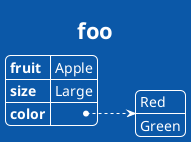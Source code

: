 {
  "sha1": "5113m8s75tid7rplvr4xihnsz99qmju",
  "insertion": {
    "when": "2024-05-30T20:48:20.630Z",
    "url": "https://github.com/plantuml/plantuml/issues/700#issuecomment-963837840",
    "user": "plantuml@gmail.com"
  }
}
@startyaml
!theme amiga
title foo
fruit: Apple
size: Large
color:
 - Red
 - Green
@endyaml
